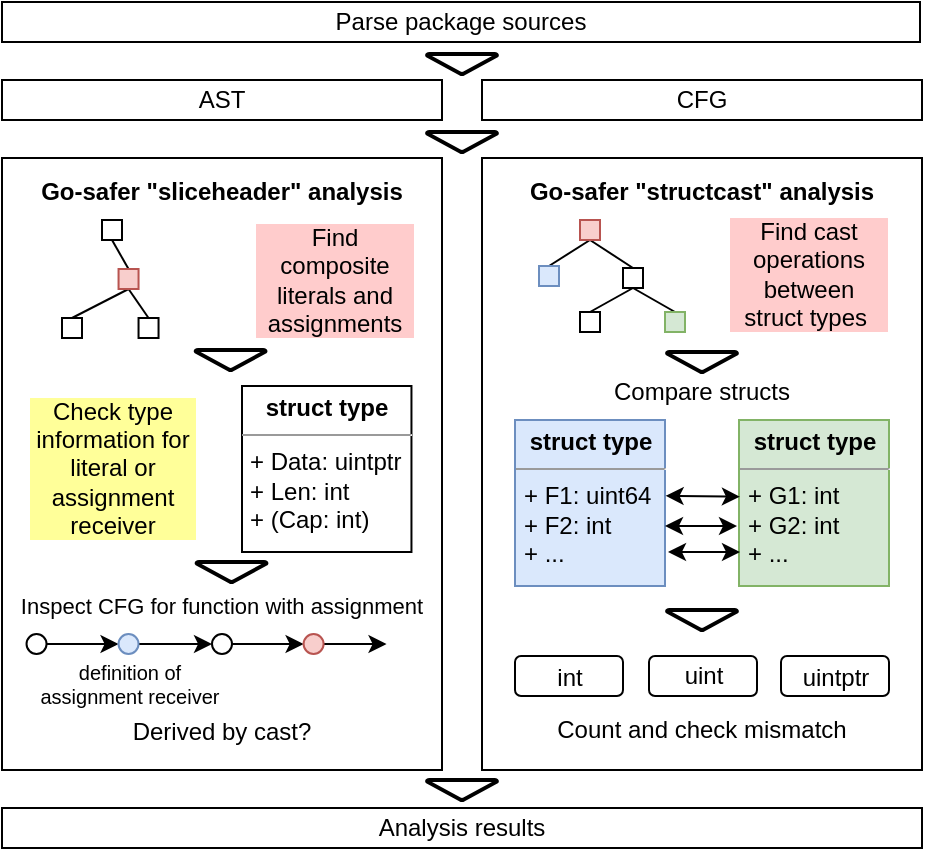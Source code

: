 <mxfile version="13.4.9" type="device"><diagram id="8fB2gQudHLD6UneftQEw" name="Page-1"><mxGraphModel dx="1240" dy="710" grid="1" gridSize="10" guides="1" tooltips="1" connect="1" arrows="1" fold="1" page="1" pageScale="1" pageWidth="1169" pageHeight="827" math="0" shadow="0"><root><mxCell id="0"/><mxCell id="1" parent="0"/><mxCell id="_v6tF-EznH95ZNMXKcYV-4" value="" style="rounded=0;whiteSpace=wrap;html=1;" parent="1" vertex="1"><mxGeometry x="80" y="194" width="220" height="306" as="geometry"/></mxCell><mxCell id="_v6tF-EznH95ZNMXKcYV-1" value="Parse package sources" style="rounded=0;whiteSpace=wrap;html=1;" parent="1" vertex="1"><mxGeometry x="80" y="116" width="459" height="20" as="geometry"/></mxCell><mxCell id="_v6tF-EznH95ZNMXKcYV-2" value="AST" style="rounded=0;whiteSpace=wrap;html=1;" parent="1" vertex="1"><mxGeometry x="80" y="155" width="220" height="20" as="geometry"/></mxCell><mxCell id="_v6tF-EznH95ZNMXKcYV-3" value="CFG" style="rounded=0;whiteSpace=wrap;html=1;" parent="1" vertex="1"><mxGeometry x="320" y="155" width="220" height="20" as="geometry"/></mxCell><mxCell id="_v6tF-EznH95ZNMXKcYV-5" value="&lt;b&gt;Go-safer &quot;sliceheader&quot; analysis&lt;/b&gt;" style="text;html=1;strokeColor=none;fillColor=none;align=center;verticalAlign=bottom;whiteSpace=wrap;rounded=0;" parent="1" vertex="1"><mxGeometry x="80" y="200" width="220" height="20" as="geometry"/></mxCell><mxCell id="_v6tF-EznH95ZNMXKcYV-9" value="" style="rounded=0;whiteSpace=wrap;html=1;align=left;" parent="1" vertex="1"><mxGeometry x="130" y="225" width="10" height="10" as="geometry"/></mxCell><mxCell id="_v6tF-EznH95ZNMXKcYV-30" style="edgeStyle=none;rounded=0;orthogonalLoop=1;jettySize=auto;html=1;exitX=0.5;exitY=0;exitDx=0;exitDy=0;entryX=0.5;entryY=1;entryDx=0;entryDy=0;endArrow=none;endFill=0;" parent="1" source="_v6tF-EznH95ZNMXKcYV-23" target="_v6tF-EznH95ZNMXKcYV-9" edge="1"><mxGeometry relative="1" as="geometry"/></mxCell><mxCell id="_v6tF-EznH95ZNMXKcYV-31" style="edgeStyle=none;rounded=0;orthogonalLoop=1;jettySize=auto;html=1;exitX=0.5;exitY=1;exitDx=0;exitDy=0;entryX=0.5;entryY=0;entryDx=0;entryDy=0;endArrow=none;endFill=0;" parent="1" source="_v6tF-EznH95ZNMXKcYV-23" target="_v6tF-EznH95ZNMXKcYV-24" edge="1"><mxGeometry relative="1" as="geometry"/></mxCell><mxCell id="_v6tF-EznH95ZNMXKcYV-32" style="edgeStyle=none;rounded=0;orthogonalLoop=1;jettySize=auto;html=1;exitX=0.5;exitY=1;exitDx=0;exitDy=0;entryX=0.5;entryY=0;entryDx=0;entryDy=0;endArrow=none;endFill=0;" parent="1" source="_v6tF-EznH95ZNMXKcYV-23" target="_v6tF-EznH95ZNMXKcYV-25" edge="1"><mxGeometry relative="1" as="geometry"/></mxCell><mxCell id="_v6tF-EznH95ZNMXKcYV-23" value="" style="rounded=0;whiteSpace=wrap;html=1;align=left;fillColor=#f8cecc;strokeColor=#b85450;" parent="1" vertex="1"><mxGeometry x="138.27" y="249.5" width="10" height="10" as="geometry"/></mxCell><mxCell id="_v6tF-EznH95ZNMXKcYV-24" value="" style="rounded=0;whiteSpace=wrap;html=1;align=left;" parent="1" vertex="1"><mxGeometry x="148.27" y="274" width="10" height="10" as="geometry"/></mxCell><mxCell id="_v6tF-EznH95ZNMXKcYV-25" value="" style="rounded=0;whiteSpace=wrap;html=1;align=left;" parent="1" vertex="1"><mxGeometry x="110" y="274" width="10" height="10" as="geometry"/></mxCell><mxCell id="_v6tF-EznH95ZNMXKcYV-29" style="edgeStyle=none;rounded=0;orthogonalLoop=1;jettySize=auto;html=1;entryX=0.25;entryY=0;entryDx=0;entryDy=0;endArrow=none;endFill=0;" parent="1" source="_v6tF-EznH95ZNMXKcYV-23" target="_v6tF-EznH95ZNMXKcYV-23" edge="1"><mxGeometry relative="1" as="geometry"/></mxCell><mxCell id="_v6tF-EznH95ZNMXKcYV-34" value="&lt;p style=&quot;margin: 4px 0px 0px ; text-align: center&quot;&gt;&lt;b&gt;&lt;font style=&quot;font-size: 12px&quot;&gt;struct type&lt;/font&gt;&lt;/b&gt;&lt;/p&gt;&lt;hr size=&quot;1&quot;&gt;&lt;p style=&quot;margin: 0px 0px 0px 4px&quot;&gt;&lt;font style=&quot;font-size: 12px&quot;&gt;+ Data: uintptr&lt;/font&gt;&lt;/p&gt;&lt;p style=&quot;margin: 0px 0px 0px 4px&quot;&gt;&lt;font style=&quot;font-size: 12px&quot;&gt;+ Len: int&lt;/font&gt;&lt;/p&gt;&lt;p style=&quot;margin: 0px 0px 0px 4px&quot;&gt;&lt;font style=&quot;font-size: 12px&quot;&gt;+ (Cap: int)&lt;/font&gt;&lt;/p&gt;" style="verticalAlign=top;align=left;overflow=fill;fontSize=12;fontFamily=Helvetica;html=1;labelBackgroundColor=none;" parent="1" vertex="1"><mxGeometry x="200" y="308" width="84.73" height="83" as="geometry"/></mxCell><mxCell id="_v6tF-EznH95ZNMXKcYV-37" value="Check type information for literal or assignment receiver" style="text;html=1;strokeColor=none;fillColor=none;align=center;verticalAlign=middle;whiteSpace=wrap;rounded=0;labelBackgroundColor=#FFFF99;" parent="1" vertex="1"><mxGeometry x="93.41" y="312" width="84.5" height="73" as="geometry"/></mxCell><mxCell id="_v6tF-EznH95ZNMXKcYV-41" value="" style="strokeWidth=2;html=1;shape=mxgraph.flowchart.merge_or_storage;whiteSpace=wrap;labelBackgroundColor=none;fillColor=none;gradientColor=none;align=left;" parent="1" vertex="1"><mxGeometry x="176.8" y="290" width="35" height="10" as="geometry"/></mxCell><mxCell id="_v6tF-EznH95ZNMXKcYV-42" value="" style="strokeWidth=2;html=1;shape=mxgraph.flowchart.merge_or_storage;whiteSpace=wrap;labelBackgroundColor=none;fillColor=none;gradientColor=none;align=left;" parent="1" vertex="1"><mxGeometry x="177.27" y="396" width="35" height="10" as="geometry"/></mxCell><mxCell id="KsZQeNHulc2rZhCWVzLF-7" style="edgeStyle=orthogonalEdgeStyle;rounded=0;orthogonalLoop=1;jettySize=auto;html=1;exitX=1;exitY=0.5;exitDx=0;exitDy=0;entryX=0;entryY=0.5;entryDx=0;entryDy=0;" parent="1" source="_v6tF-EznH95ZNMXKcYV-44" target="_v6tF-EznH95ZNMXKcYV-45" edge="1"><mxGeometry relative="1" as="geometry"/></mxCell><mxCell id="_v6tF-EznH95ZNMXKcYV-44" value="" style="ellipse;whiteSpace=wrap;html=1;aspect=fixed;labelBackgroundColor=none;strokeColor=#000000;fillColor=none;gradientColor=none;align=left;" parent="1" vertex="1"><mxGeometry x="92.27" y="432" width="10" height="10" as="geometry"/></mxCell><mxCell id="KsZQeNHulc2rZhCWVzLF-8" style="edgeStyle=orthogonalEdgeStyle;rounded=0;orthogonalLoop=1;jettySize=auto;html=1;exitX=1;exitY=0.5;exitDx=0;exitDy=0;entryX=0;entryY=0.5;entryDx=0;entryDy=0;" parent="1" source="_v6tF-EznH95ZNMXKcYV-45" target="_v6tF-EznH95ZNMXKcYV-46" edge="1"><mxGeometry relative="1" as="geometry"/></mxCell><mxCell id="_v6tF-EznH95ZNMXKcYV-45" value="" style="ellipse;whiteSpace=wrap;html=1;aspect=fixed;labelBackgroundColor=none;strokeColor=#6c8ebf;fillColor=#dae8fc;align=left;" parent="1" vertex="1"><mxGeometry x="138.27" y="432" width="10" height="10" as="geometry"/></mxCell><mxCell id="KsZQeNHulc2rZhCWVzLF-10" style="edgeStyle=orthogonalEdgeStyle;rounded=0;orthogonalLoop=1;jettySize=auto;html=1;exitX=1;exitY=0.5;exitDx=0;exitDy=0;entryX=0;entryY=0.5;entryDx=0;entryDy=0;" parent="1" source="_v6tF-EznH95ZNMXKcYV-46" target="_v6tF-EznH95ZNMXKcYV-47" edge="1"><mxGeometry relative="1" as="geometry"/></mxCell><mxCell id="_v6tF-EznH95ZNMXKcYV-46" value="" style="ellipse;whiteSpace=wrap;html=1;aspect=fixed;labelBackgroundColor=none;strokeColor=#000000;fillColor=none;gradientColor=none;align=left;" parent="1" vertex="1"><mxGeometry x="185" y="432" width="10" height="10" as="geometry"/></mxCell><mxCell id="KsZQeNHulc2rZhCWVzLF-13" style="edgeStyle=orthogonalEdgeStyle;rounded=0;orthogonalLoop=1;jettySize=auto;html=1;exitX=1;exitY=0.5;exitDx=0;exitDy=0;entryX=0;entryY=0.5;entryDx=0;entryDy=0;" parent="1" source="_v6tF-EznH95ZNMXKcYV-47" edge="1"><mxGeometry relative="1" as="geometry"><mxPoint x="272.27" y="437" as="targetPoint"/></mxGeometry></mxCell><mxCell id="_v6tF-EznH95ZNMXKcYV-47" value="" style="ellipse;whiteSpace=wrap;html=1;aspect=fixed;labelBackgroundColor=none;strokeColor=#b85450;fillColor=#f8cecc;align=left;" parent="1" vertex="1"><mxGeometry x="230.8" y="432" width="10" height="10" as="geometry"/></mxCell><mxCell id="_v6tF-EznH95ZNMXKcYV-51" value="&lt;div&gt;&lt;span&gt;&lt;font style=&quot;font-size: 11px&quot;&gt;Inspect CFG for function with assignment&lt;/font&gt;&lt;/span&gt;&lt;/div&gt;" style="text;html=1;strokeColor=none;fillColor=none;align=center;verticalAlign=middle;whiteSpace=wrap;rounded=0;labelBackgroundColor=none;" parent="1" vertex="1"><mxGeometry x="79.73" y="408" width="220" height="20" as="geometry"/></mxCell><mxCell id="_v6tF-EznH95ZNMXKcYV-57" value="&lt;div style=&quot;text-align: center ; font-size: 10px&quot;&gt;&lt;font face=&quot;helvetica&quot;&gt;definition of assignment receiver&lt;/font&gt;&lt;/div&gt;" style="text;whiteSpace=wrap;html=1;verticalAlign=middle;" parent="1" vertex="1"><mxGeometry x="93.41" y="442" width="99.73" height="30" as="geometry"/></mxCell><mxCell id="_v6tF-EznH95ZNMXKcYV-88" value="" style="strokeWidth=2;html=1;shape=mxgraph.flowchart.merge_or_storage;whiteSpace=wrap;labelBackgroundColor=none;fillColor=none;gradientColor=none;align=left;" parent="1" vertex="1"><mxGeometry x="292.5" y="142" width="35" height="10" as="geometry"/></mxCell><mxCell id="_v6tF-EznH95ZNMXKcYV-89" value="" style="strokeWidth=2;html=1;shape=mxgraph.flowchart.merge_or_storage;whiteSpace=wrap;labelBackgroundColor=none;fillColor=none;gradientColor=none;align=left;" parent="1" vertex="1"><mxGeometry x="292.5" y="181" width="35" height="10" as="geometry"/></mxCell><mxCell id="_v6tF-EznH95ZNMXKcYV-90" value="" style="strokeWidth=2;html=1;shape=mxgraph.flowchart.merge_or_storage;whiteSpace=wrap;labelBackgroundColor=none;fillColor=none;gradientColor=none;align=left;" parent="1" vertex="1"><mxGeometry x="292.5" y="505" width="35" height="10" as="geometry"/></mxCell><mxCell id="_v6tF-EznH95ZNMXKcYV-91" value="Analysis results" style="rounded=0;whiteSpace=wrap;html=1;" parent="1" vertex="1"><mxGeometry x="80" y="519" width="460" height="20" as="geometry"/></mxCell><mxCell id="_v6tF-EznH95ZNMXKcYV-92" value="" style="rounded=0;whiteSpace=wrap;html=1;" parent="1" vertex="1"><mxGeometry x="320" y="194" width="220" height="306" as="geometry"/></mxCell><mxCell id="_v6tF-EznH95ZNMXKcYV-93" value="&lt;b&gt;&lt;font style=&quot;font-size: 12px&quot;&gt;Go-safer &quot;structcast&quot; analysis&lt;/font&gt;&lt;/b&gt;" style="text;html=1;strokeColor=none;fillColor=none;align=center;verticalAlign=bottom;whiteSpace=wrap;rounded=0;" parent="1" vertex="1"><mxGeometry x="320" y="200" width="220" height="20" as="geometry"/></mxCell><mxCell id="_v6tF-EznH95ZNMXKcYV-105" style="edgeStyle=none;rounded=0;orthogonalLoop=1;jettySize=auto;html=1;exitX=0.5;exitY=1;exitDx=0;exitDy=0;entryX=0.5;entryY=0;entryDx=0;entryDy=0;endArrow=none;endFill=0;" parent="1" source="_v6tF-EznH95ZNMXKcYV-94" target="_v6tF-EznH95ZNMXKcYV-101" edge="1"><mxGeometry relative="1" as="geometry"/></mxCell><mxCell id="_v6tF-EznH95ZNMXKcYV-106" style="edgeStyle=none;rounded=0;orthogonalLoop=1;jettySize=auto;html=1;exitX=0.5;exitY=1;exitDx=0;exitDy=0;entryX=0.5;entryY=0;entryDx=0;entryDy=0;endArrow=none;endFill=0;" parent="1" source="_v6tF-EznH95ZNMXKcYV-94" target="_v6tF-EznH95ZNMXKcYV-102" edge="1"><mxGeometry relative="1" as="geometry"/></mxCell><mxCell id="_v6tF-EznH95ZNMXKcYV-94" value="" style="rounded=0;whiteSpace=wrap;html=1;labelBackgroundColor=none;strokeColor=#000000;fillColor=none;gradientColor=none;align=left;" parent="1" vertex="1"><mxGeometry x="390.5" y="249" width="10" height="10" as="geometry"/></mxCell><mxCell id="_v6tF-EznH95ZNMXKcYV-103" style="edgeStyle=none;rounded=0;orthogonalLoop=1;jettySize=auto;html=1;exitX=0.5;exitY=1;exitDx=0;exitDy=0;entryX=0.5;entryY=0;entryDx=0;entryDy=0;endArrow=none;endFill=0;" parent="1" source="_v6tF-EznH95ZNMXKcYV-95" target="_v6tF-EznH95ZNMXKcYV-100" edge="1"><mxGeometry relative="1" as="geometry"/></mxCell><mxCell id="_v6tF-EznH95ZNMXKcYV-104" style="edgeStyle=none;rounded=0;orthogonalLoop=1;jettySize=auto;html=1;exitX=0.5;exitY=1;exitDx=0;exitDy=0;entryX=0.5;entryY=0;entryDx=0;entryDy=0;endArrow=none;endFill=0;" parent="1" source="_v6tF-EznH95ZNMXKcYV-95" target="_v6tF-EznH95ZNMXKcYV-94" edge="1"><mxGeometry relative="1" as="geometry"/></mxCell><mxCell id="_v6tF-EznH95ZNMXKcYV-95" value="" style="rounded=0;whiteSpace=wrap;html=1;labelBackgroundColor=none;strokeColor=#b85450;fillColor=#f8cecc;align=left;" parent="1" vertex="1"><mxGeometry x="369" y="225" width="10" height="10" as="geometry"/></mxCell><mxCell id="_v6tF-EznH95ZNMXKcYV-100" value="" style="rounded=0;whiteSpace=wrap;html=1;labelBackgroundColor=none;strokeColor=#6c8ebf;fillColor=#dae8fc;align=left;" parent="1" vertex="1"><mxGeometry x="348.5" y="248" width="10" height="10" as="geometry"/></mxCell><mxCell id="_v6tF-EznH95ZNMXKcYV-101" value="" style="rounded=0;whiteSpace=wrap;html=1;labelBackgroundColor=none;strokeColor=#000000;fillColor=none;gradientColor=none;align=left;" parent="1" vertex="1"><mxGeometry x="369" y="271" width="10" height="10" as="geometry"/></mxCell><mxCell id="_v6tF-EznH95ZNMXKcYV-102" value="" style="rounded=0;whiteSpace=wrap;html=1;labelBackgroundColor=none;strokeColor=#82b366;fillColor=#d5e8d4;align=left;" parent="1" vertex="1"><mxGeometry x="411.5" y="271" width="10" height="10" as="geometry"/></mxCell><mxCell id="_v6tF-EznH95ZNMXKcYV-109" value="" style="strokeWidth=2;html=1;shape=mxgraph.flowchart.merge_or_storage;whiteSpace=wrap;labelBackgroundColor=none;fillColor=none;gradientColor=none;align=left;" parent="1" vertex="1"><mxGeometry x="412.5" y="291" width="35" height="10" as="geometry"/></mxCell><mxCell id="_v6tF-EznH95ZNMXKcYV-110" value="&lt;p style=&quot;margin: 4px 0px 0px ; text-align: center&quot;&gt;&lt;b&gt;&lt;font style=&quot;font-size: 12px&quot;&gt;struct type&lt;/font&gt;&lt;/b&gt;&lt;/p&gt;&lt;hr size=&quot;1&quot;&gt;&lt;p style=&quot;margin: 0px 0px 0px 4px&quot;&gt;&lt;font style=&quot;font-size: 12px&quot;&gt;+ F1: uint64&lt;/font&gt;&lt;/p&gt;&lt;p style=&quot;margin: 0px 0px 0px 4px&quot;&gt;&lt;font style=&quot;font-size: 12px&quot;&gt;+ F2: int&lt;/font&gt;&lt;/p&gt;&lt;p style=&quot;margin: 0px 0px 0px 4px&quot;&gt;&lt;font style=&quot;font-size: 12px&quot;&gt;+ ...&lt;/font&gt;&lt;/p&gt;" style="verticalAlign=top;align=left;overflow=fill;fontSize=12;fontFamily=Helvetica;html=1;labelBackgroundColor=none;fillColor=#dae8fc;strokeColor=#6c8ebf;" parent="1" vertex="1"><mxGeometry x="336.5" y="325" width="75" height="83" as="geometry"/></mxCell><mxCell id="_v6tF-EznH95ZNMXKcYV-111" value="&lt;p style=&quot;margin: 4px 0px 0px ; text-align: center&quot;&gt;&lt;b&gt;&lt;font style=&quot;font-size: 12px&quot;&gt;struct type&lt;/font&gt;&lt;/b&gt;&lt;/p&gt;&lt;hr size=&quot;1&quot;&gt;&lt;p style=&quot;margin: 0px 0px 0px 4px&quot;&gt;&lt;font style=&quot;font-size: 12px&quot;&gt;+ G1: int&lt;/font&gt;&lt;/p&gt;&lt;p style=&quot;margin: 0px 0px 0px 4px&quot;&gt;&lt;font style=&quot;font-size: 12px&quot;&gt;+ G2: int&lt;/font&gt;&lt;/p&gt;&lt;p style=&quot;margin: 0px 0px 0px 4px&quot;&gt;&lt;font style=&quot;font-size: 12px&quot;&gt;+ ...&lt;/font&gt;&lt;/p&gt;" style="verticalAlign=top;align=left;overflow=fill;fontSize=12;fontFamily=Helvetica;html=1;labelBackgroundColor=none;fillColor=#d5e8d4;strokeColor=#82b366;" parent="1" vertex="1"><mxGeometry x="448.5" y="325" width="75" height="83" as="geometry"/></mxCell><mxCell id="_v6tF-EznH95ZNMXKcYV-112" value="" style="endArrow=classic;startArrow=classic;html=1;entryX=0.006;entryY=0.462;entryDx=0;entryDy=0;exitX=1.004;exitY=0.457;exitDx=0;exitDy=0;exitPerimeter=0;entryPerimeter=0;" parent="1" source="_v6tF-EznH95ZNMXKcYV-110" target="_v6tF-EznH95ZNMXKcYV-111" edge="1"><mxGeometry width="50" height="50" relative="1" as="geometry"><mxPoint x="412.5" y="355" as="sourcePoint"/><mxPoint x="460.5" y="398" as="targetPoint"/></mxGeometry></mxCell><mxCell id="_v6tF-EznH95ZNMXKcYV-113" value="" style="endArrow=classic;startArrow=classic;html=1;entryX=0;entryY=0.5;entryDx=0;entryDy=0;" parent="1" edge="1"><mxGeometry width="50" height="50" relative="1" as="geometry"><mxPoint x="411.5" y="378" as="sourcePoint"/><mxPoint x="447.5" y="378" as="targetPoint"/><Array as="points"><mxPoint x="419.5" y="378"/></Array></mxGeometry></mxCell><mxCell id="_v6tF-EznH95ZNMXKcYV-114" value="" style="endArrow=classic;startArrow=classic;html=1;entryX=0;entryY=0.5;entryDx=0;entryDy=0;" parent="1" edge="1"><mxGeometry width="50" height="50" relative="1" as="geometry"><mxPoint x="413" y="391" as="sourcePoint"/><mxPoint x="449" y="391" as="targetPoint"/></mxGeometry></mxCell><mxCell id="_v6tF-EznH95ZNMXKcYV-115" value="" style="strokeWidth=2;html=1;shape=mxgraph.flowchart.merge_or_storage;whiteSpace=wrap;labelBackgroundColor=none;fillColor=none;gradientColor=none;align=left;" parent="1" vertex="1"><mxGeometry x="412.5" y="420" width="35" height="10" as="geometry"/></mxCell><mxCell id="_v6tF-EznH95ZNMXKcYV-116" value="&lt;font style=&quot;font-size: 12px&quot;&gt;int&lt;/font&gt;" style="rounded=1;whiteSpace=wrap;html=1;labelBackgroundColor=none;strokeColor=#000000;fillColor=none;gradientColor=none;align=center;verticalAlign=bottom;" parent="1" vertex="1"><mxGeometry x="336.5" y="443" width="54" height="20" as="geometry"/></mxCell><mxCell id="_v6tF-EznH95ZNMXKcYV-119" value="&lt;font style=&quot;font-size: 12px&quot;&gt;Count and check mismatch&lt;/font&gt;" style="text;html=1;strokeColor=none;fillColor=none;align=center;verticalAlign=middle;whiteSpace=wrap;rounded=0;labelBackgroundColor=none;" parent="1" vertex="1"><mxGeometry x="320" y="470" width="220" height="20" as="geometry"/></mxCell><mxCell id="_v6tF-EznH95ZNMXKcYV-120" value="&lt;font style=&quot;font-size: 12px&quot;&gt;uintptr&lt;/font&gt;" style="rounded=1;whiteSpace=wrap;html=1;labelBackgroundColor=none;strokeColor=#000000;fillColor=none;gradientColor=none;align=center;verticalAlign=bottom;" parent="1" vertex="1"><mxGeometry x="469.5" y="443" width="54" height="20" as="geometry"/></mxCell><mxCell id="_v6tF-EznH95ZNMXKcYV-121" value="&lt;font style=&quot;font-size: 12px&quot;&gt;uint&lt;/font&gt;" style="rounded=1;whiteSpace=wrap;html=1;labelBackgroundColor=none;strokeColor=#000000;fillColor=none;gradientColor=none;align=center;verticalAlign=middle;" parent="1" vertex="1"><mxGeometry x="403.5" y="443" width="54" height="20" as="geometry"/></mxCell><mxCell id="KsZQeNHulc2rZhCWVzLF-16" value="&lt;font style=&quot;font-size: 12px&quot;&gt;Derived by cast?&lt;/font&gt;" style="text;html=1;strokeColor=none;fillColor=none;align=center;verticalAlign=middle;whiteSpace=wrap;rounded=0;labelBackgroundColor=none;" parent="1" vertex="1"><mxGeometry x="80" y="471" width="220" height="20" as="geometry"/></mxCell><mxCell id="pXg4DpgbYBIWjrDA-CT0-2" value="&lt;font style=&quot;font-size: 12px&quot;&gt;Compare structs&lt;/font&gt;" style="text;html=1;strokeColor=none;fillColor=none;align=center;verticalAlign=middle;whiteSpace=wrap;rounded=0;labelBackgroundColor=none;" parent="1" vertex="1"><mxGeometry x="320" y="301" width="220" height="20" as="geometry"/></mxCell><mxCell id="pXg4DpgbYBIWjrDA-CT0-4" value="Find cast operations between struct&amp;nbsp;types&amp;nbsp;" style="text;html=1;strokeColor=none;fillColor=none;align=center;verticalAlign=middle;whiteSpace=wrap;rounded=0;labelBackgroundColor=#FFCCCC;" parent="1" vertex="1"><mxGeometry x="442.5" y="218" width="81" height="67" as="geometry"/></mxCell><mxCell id="pXg4DpgbYBIWjrDA-CT0-5" value="Find composite literals and assignments" style="text;html=1;strokeColor=none;fillColor=none;align=center;verticalAlign=middle;whiteSpace=wrap;rounded=0;labelBackgroundColor=#FFCCCC;" parent="1" vertex="1"><mxGeometry x="205.5" y="221" width="81" height="67" as="geometry"/></mxCell></root></mxGraphModel></diagram></mxfile>